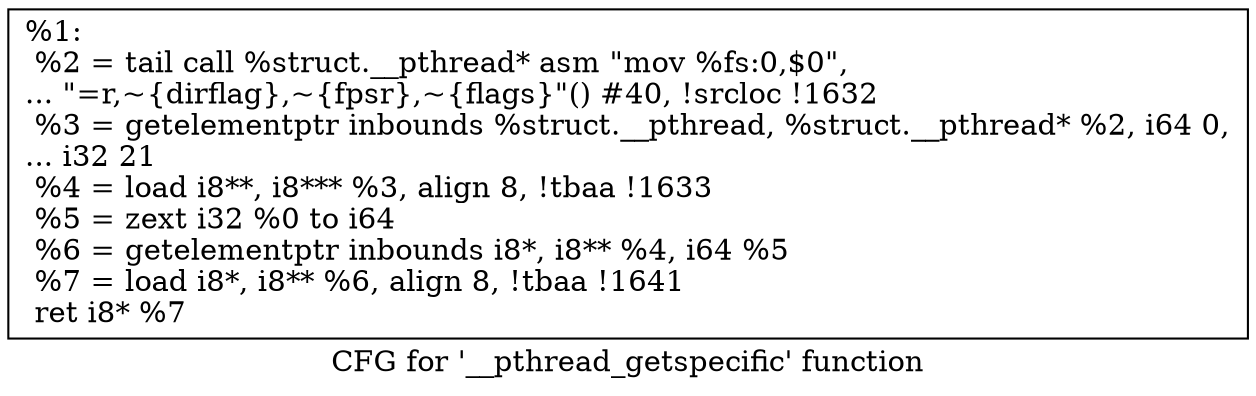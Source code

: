 digraph "CFG for '__pthread_getspecific' function" {
	label="CFG for '__pthread_getspecific' function";

	Node0x20221d0 [shape=record,label="{%1:\l  %2 = tail call %struct.__pthread* asm \"mov %fs:0,$0\",\l... \"=r,~\{dirflag\},~\{fpsr\},~\{flags\}\"() #40, !srcloc !1632\l  %3 = getelementptr inbounds %struct.__pthread, %struct.__pthread* %2, i64 0,\l... i32 21\l  %4 = load i8**, i8*** %3, align 8, !tbaa !1633\l  %5 = zext i32 %0 to i64\l  %6 = getelementptr inbounds i8*, i8** %4, i64 %5\l  %7 = load i8*, i8** %6, align 8, !tbaa !1641\l  ret i8* %7\l}"];
}

